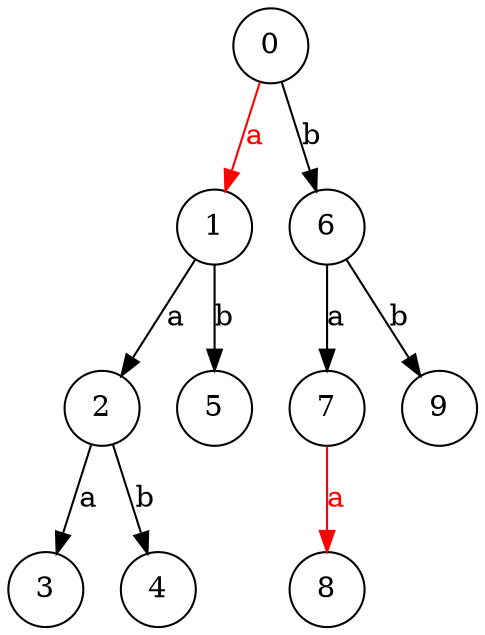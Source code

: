 digraph Tree {
	rankdir=TB;
	node [shape = circle];
0 -> 1[label = "a" ,color = red, fontcolor = red];
1 -> 2[label = "a" ];
2 -> 3[label = "a" ];
2 -> 4[label = "b" ];
1 -> 5[label = "b" ];
0 -> 6[label = "b" ];
6 -> 7[label = "a" ];
7 -> 8[label = "a" ,color = red, fontcolor = red];
6 -> 9[label = "b" ];
}
